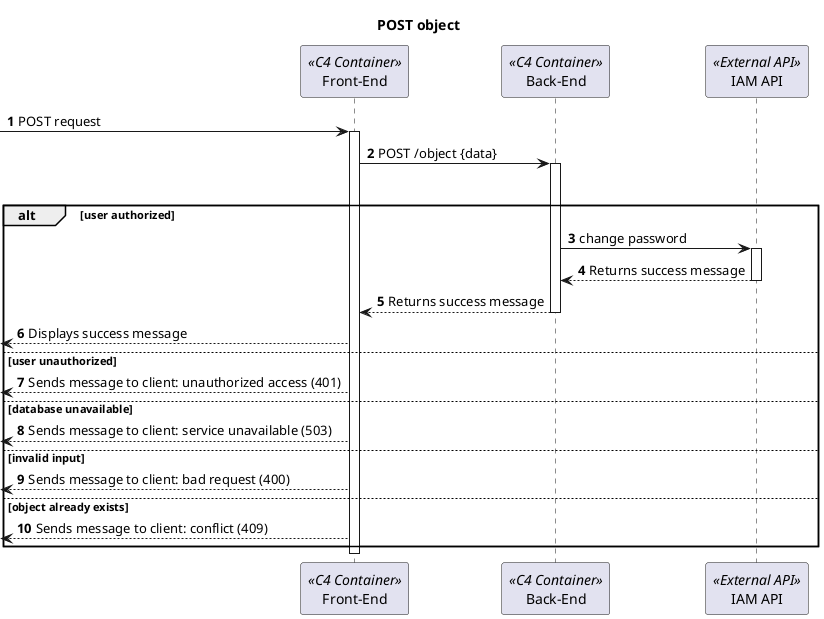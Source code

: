 @startuml Process View - Level 2

autonumber
skinparam packageStyle rect

title POST object

participant "Front-End" as FE <<C4 Container>>
participant "Back-End" as BE <<C4 Container>>
participant "IAM API" as IAM <<External API>>


-> FE: POST request
activate FE
FE -> BE: POST /object {data}
activate BE
alt user authorized

    alt user authorized

        BE -> IAM: change password
        activate IAM
        IAM --> BE: Returns success message
        deactivate IAM



        BE --> FE: Returns success message
        deactivate BE
        <-- FE: Displays success message
    
else user unauthorized

<-- FE: Sends message to client: unauthorized access (401)
else database unavailable
<-- FE: Sends message to client: service unavailable (503)
else invalid input

<-- FE: Sends message to client: bad request (400)

else object already exists

<-- FE: Sends message to client: conflict (409)

end alt
deactivate FE

@enduml